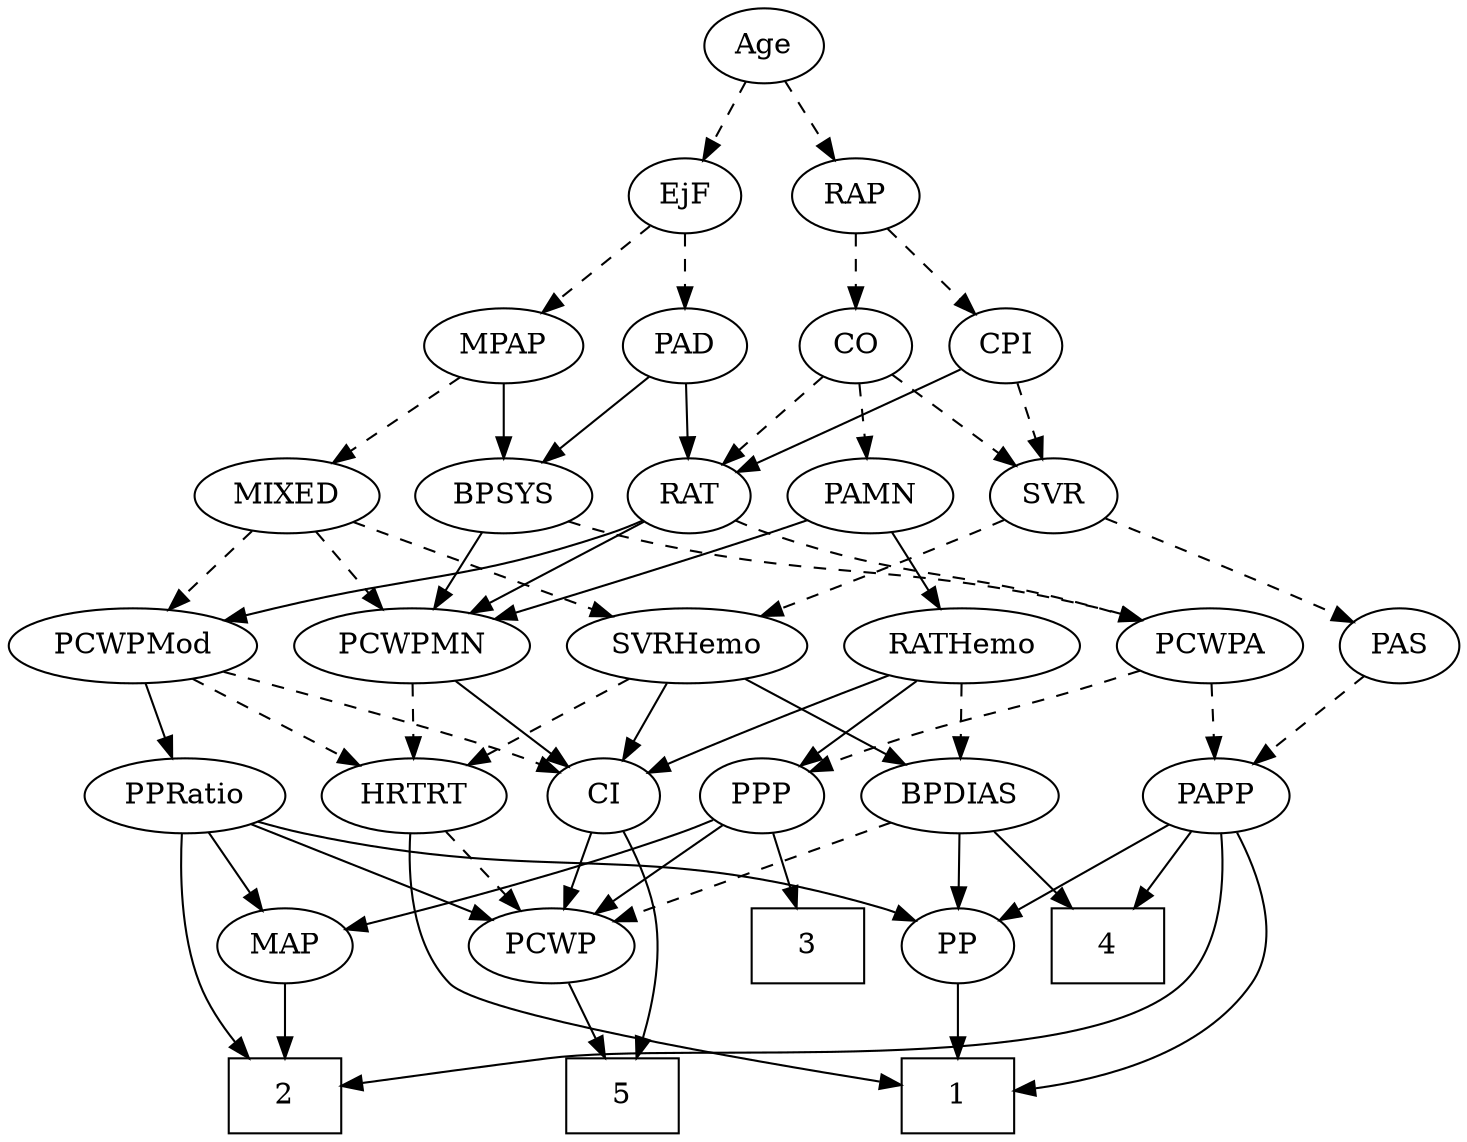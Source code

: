 strict digraph {
	graph [bb="0,0,630.05,540"];
	node [label="\N"];
	1	[height=0.5,
		pos="478.05,18",
		shape=box,
		width=0.75];
	2	[height=0.5,
		pos="330.05,18",
		shape=box,
		width=0.75];
	3	[height=0.5,
		pos="406.05,90",
		shape=box,
		width=0.75];
	4	[height=0.5,
		pos="550.05,90",
		shape=box,
		width=0.75];
	5	[height=0.5,
		pos="177.05,18",
		shape=box,
		width=0.75];
	Age	[height=0.5,
		pos="334.05,522",
		width=0.75];
	EjF	[height=0.5,
		pos="297.05,450",
		width=0.75];
	Age -> EjF	[pos="e,305.58,467.15 325.46,504.76 320.98,496.28 315.39,485.71 310.36,476.2",
		style=dashed];
	RAP	[height=0.5,
		pos="375.05,450",
		width=0.77632];
	Age -> RAP	[pos="e,365.59,467.15 343.55,504.76 348.57,496.19 354.84,485.49 360.46,475.9",
		style=dashed];
	MPAP	[height=0.5,
		pos="206.05,378",
		width=0.97491];
	EjF -> MPAP	[pos="e,224.65,393.31 279.93,435.83 266.64,425.61 247.96,411.24 232.71,399.51",
		style=dashed];
	PAD	[height=0.5,
		pos="297.05,378",
		width=0.79437];
	EjF -> PAD	[pos="e,297.05,396.1 297.05,431.7 297.05,423.98 297.05,414.71 297.05,406.11",
		style=dashed];
	CO	[height=0.5,
		pos="375.05,378",
		width=0.75];
	RAP -> CO	[pos="e,375.05,396.1 375.05,431.7 375.05,423.98 375.05,414.71 375.05,406.11",
		style=dashed];
	CPI	[height=0.5,
		pos="447.05,378",
		width=0.75];
	RAP -> CPI	[pos="e,432.15,393.49 389.96,434.5 400,424.73 413.42,411.69 424.73,400.7",
		style=dashed];
	MIXED	[height=0.5,
		pos="110.05,306",
		width=1.1193];
	PCWPMod	[height=0.5,
		pos="170.05,234",
		width=1.4443];
	MIXED -> PCWPMod	[pos="e,155.79,251.63 123.96,288.76 131.43,280.06 140.78,269.15 149.1,259.43",
		style=dashed];
	PCWPMN	[height=0.5,
		pos="50.046,234",
		width=1.3902];
	MIXED -> PCWPMN	[pos="e,64.303,251.63 96.13,288.76 88.665,280.06 79.314,269.15 70.99,259.43",
		style=dashed];
	SVRHemo	[height=0.5,
		pos="290.05,234",
		width=1.3902];
	MIXED -> SVRHemo	[pos="e,257.38,247.7 139.37,293.6 168.83,282.14 214.55,264.36 247.9,251.39",
		style=dashed];
	MPAP -> MIXED	[pos="e,130.1,321.63 186.62,362.83 172.75,352.72 153.88,338.96 138.34,327.63",
		style=dashed];
	BPSYS	[height=0.5,
		pos="206.05,306",
		width=1.0471];
	MPAP -> BPSYS	[pos="e,206.05,324.1 206.05,359.7 206.05,351.98 206.05,342.71 206.05,334.11",
		style=solid];
	PCWPA	[height=0.5,
		pos="516.05,234",
		width=1.1555];
	BPSYS -> PCWPA	[pos="e,485.25,246.11 234.12,293.92 240.29,291.75 246.84,289.64 253.05,288 345.46,263.65 372.33,275.18 465.05,252 468.45,251.15 471.96,\
250.18 475.47,249.15",
		style=dashed];
	BPSYS -> PCWPMN	[pos="e,80.111,248.49 179.58,293.13 154.82,282.02 117.53,265.28 89.304,252.62",
		style=solid];
	PAD -> BPSYS	[pos="e,225.11,321.66 279.5,363.5 266.34,353.38 248.08,339.34 233.07,327.79",
		style=solid];
	RAT	[height=0.5,
		pos="380.05,306",
		width=0.75827];
	PAD -> RAT	[pos="e,363.96,320.56 313.44,363.17 325.69,352.85 342.6,338.58 356.32,327.01",
		style=solid];
	PAMN	[height=0.5,
		pos="298.05,306",
		width=1.011];
	CO -> PAMN	[pos="e,314.67,322.11 359.46,362.83 348.79,353.13 334.43,340.08 322.28,329.03",
		style=dashed];
	CO -> RAT	[pos="e,378.82,324.1 376.28,359.7 376.83,351.98 377.49,342.71 378.11,334.11",
		style=dashed];
	SVR	[height=0.5,
		pos="453.05,306",
		width=0.77632];
	CO -> SVR	[pos="e,437.4,321.04 390.46,363.17 401.71,353.07 417.15,339.21 429.88,327.79",
		style=dashed];
	PAS	[height=0.5,
		pos="603.05,234",
		width=0.75];
	PAPP	[height=0.5,
		pos="556.05,162",
		width=0.88464];
	PAS -> PAPP	[pos="e,566.99,179.31 592.38,217.12 586.57,208.47 579.26,197.58 572.72,187.83",
		style=dashed];
	RATHemo	[height=0.5,
		pos="407.05,234",
		width=1.3721];
	PAMN -> RATHemo	[pos="e,383.56,250.08 319.32,291.34 335.19,281.15 357.13,267.06 375.1,255.52",
		style=solid];
	PAMN -> PCWPMN	[pos="e,87.443,245.99 270.62,294.06 264.85,291.92 258.78,289.79 253.05,288 190.08,268.31 172.75,269.14 109.05,252 105.22,250.97 101.26,\
249.88 97.282,248.77",
		style=solid];
	BPDIAS	[height=0.5,
		pos="462.05,162",
		width=1.1735];
	RATHemo -> BPDIAS	[pos="e,449.1,179.47 420.08,216.41 426.86,207.78 435.28,197.06 442.8,187.5",
		style=dashed];
	PPP	[height=0.5,
		pos="375.05,162",
		width=0.75];
	RATHemo -> PPP	[pos="e,382.5,179.31 399.3,216.05 395.51,207.77 390.87,197.62 386.67,188.42",
		style=solid];
	CI	[height=0.5,
		pos="201.05,162",
		width=0.75];
	RATHemo -> CI	[pos="e,222.15,173.57 369.92,222.08 327.68,209.55 261.38,189.49 237.05,180 235.21,179.28 233.34,178.52 231.46,177.72",
		style=solid];
	CPI -> RAT	[pos="e,394.37,321.97 433.16,362.5 424.03,352.96 411.9,340.28 401.54,329.46",
		style=solid];
	CPI -> SVR	[pos="e,451.58,324.1 448.53,359.7 449.19,351.98 449.98,342.71 450.72,334.11",
		style=dashed];
	RAT -> PCWPMod	[pos="e,208.58,246.15 358.73,294.62 353.65,292.31 348.2,289.96 343.05,288 320.17,279.29 261.02,261.54 218.25,248.98",
		style=solid];
	RAT -> PCWPA	[pos="e,490.19,248.31 401,294.22 422.37,283.22 455.89,265.96 481.25,252.91",
		style=dashed];
	RAT -> PCWPMN	[pos="e,86.683,246.34 359.31,294.25 354.11,291.9 348.46,289.63 343.05,288 242.27,257.74 211.81,274.61 109.05,252 104.95,251.1 100.71,250.07 \
96.482,248.98",
		style=solid];
	SVR -> PAS	[pos="e,581.74,245.09 475.35,294.68 498.34,284.03 535.23,266.91 567.05,252 568.83,251.16 570.66,250.3 572.51,249.43",
		style=dashed];
	SVR -> SVRHemo	[pos="e,321.75,248 430.79,294.63 425.95,292.42 420.83,290.11 416.05,288 387.86,275.6 355.87,262.15 331.18,251.9",
		style=dashed];
	PPRatio	[height=0.5,
		pos="286.05,162",
		width=1.1013];
	PCWPMod -> PPRatio	[pos="e,263.17,176.8 194.93,217.98 212.32,207.49 235.69,193.39 254.4,182.09",
		style=solid];
	PCWPMod -> CI	[pos="e,193.61,179.79 177.55,216.05 181.13,207.97 185.49,198.12 189.48,189.11",
		style=dashed];
	HRTRT	[height=0.5,
		pos="116.05,162",
		width=1.1013];
	PCWPMod -> HRTRT	[pos="e,128.75,179.47 157.25,216.41 150.59,207.78 142.32,197.06 134.94,187.5",
		style=dashed];
	PCWPA -> PPP	[pos="e,396.04,173.42 489.85,220 465.84,208.08 430.3,190.43 405.14,177.94",
		style=dashed];
	PCWPA -> PAPP	[pos="e,546.63,179.47 525.53,216.41 530.31,208.04 536.21,197.71 541.55,188.37",
		style=dashed];
	PCWPMN -> CI	[pos="e,179.74,173.1 79.865,219.35 103.1,208.69 136.16,193.48 165.05,180 166.83,179.17 168.66,178.31 170.51,177.44",
		style=solid];
	PCWPMN -> HRTRT	[pos="e,100.82,179.15 65.353,216.76 73.85,207.75 84.568,196.39 93.958,186.43",
		style=dashed];
	SVRHemo -> BPDIAS	[pos="e,432.56,175 321.99,220 350.57,208.37 392.54,191.29 423.08,178.86",
		style=solid];
	SVRHemo -> CI	[pos="e,217.88,176.24 269.85,217.12 256.85,206.89 239.87,193.53 226.02,182.65",
		style=solid];
	SVRHemo -> HRTRT	[pos="e,144.73,174.54 257.73,220 228.46,208.22 185.31,190.87 154.33,178.4",
		style=dashed];
	BPDIAS -> 4	[pos="e,528.51,108.13 481.14,145.81 492.59,136.71 507.38,124.94 520.33,114.64",
		style=solid];
	PP	[height=0.5,
		pos="478.05,90",
		width=0.75];
	BPDIAS -> PP	[pos="e,474.1,108.28 465.92,144.05 467.7,136.26 469.86,126.82 471.86,118.08",
		style=solid];
	PCWP	[height=0.5,
		pos="208.05,90",
		width=0.97491];
	BPDIAS -> PCWP	[pos="e,239.18,98.446 430.32,150.06 423.96,147.97 417.31,145.86 411.05,144 355.36,127.47 290.27,110.96 249.1,100.87",
		style=dashed];
	MAP	[height=0.5,
		pos="330.05,90",
		width=0.84854];
	MAP -> 2	[pos="e,330.05,36.104 330.05,71.697 330.05,63.983 330.05,54.712 330.05,46.112",
		style=solid];
	PP -> 1	[pos="e,478.05,36.104 478.05,71.697 478.05,63.983 478.05,54.712 478.05,46.112",
		style=solid];
	PPP -> 3	[pos="e,398.32,108.45 382.39,144.41 385.92,136.45 390.23,126.72 394.2,117.76",
		style=solid];
	PPP -> MAP	[pos="e,340.53,107.31 364.83,145.12 359.28,136.47 352.27,125.58 346.01,115.83",
		style=solid];
	PPP -> PCWP	[pos="e,234.83,102.12 352.63,151.44 346.9,149.01 340.75,146.4 335.05,144 304.39,131.09 269.52,116.55 244.08,105.97",
		style=solid];
	PPRatio -> 2	[pos="e,312.97,36.015 283.89,144.02 282.23,125.68 281.45,95.865 290.05,72 293.68,61.913 299.95,52.161 306.47,43.831",
		style=solid];
	PPRatio -> MAP	[pos="e,319.69,107.47 296.47,144.41 301.79,135.95 308.36,125.49 314.28,116.08",
		style=solid];
	PPRatio -> PP	[pos="e,456.9,101.47 317.37,150.82 355.93,138.22 419.11,117.28 442.05,108 443.87,107.26 445.74,106.48 447.61,105.66",
		style=solid];
	PPRatio -> PCWP	[pos="e,224.77,106.01 268.73,145.46 258.09,135.91 244.28,123.51 232.52,112.96",
		style=solid];
	PCWP -> 5	[pos="e,184.7,36.275 200.54,72.055 197.01,64.091 192.73,54.411 188.79,45.51",
		style=solid];
	CI -> 5	[pos="e,170.12,36.09 186.92,146.14 178.48,136.19 168.56,122.34 164.05,108 157.63,87.608 161.79,63.576 167.06,45.627",
		style=solid];
	CI -> PCWP	[pos="e,206.34,108.1 202.78,143.7 203.55,135.98 204.47,126.71 205.33,118.11",
		style=solid];
	PAPP -> 1	[pos="e,505.07,20.4 578.56,149 593.06,139.89 610.72,125.88 619.05,108 625.8,93.495 628.15,85.154 619.05,72 595.87,38.534 548.75,26.17 \
515.37,21.62",
		style=solid];
	PAPP -> 2	[pos="e,357.49,23.726 569.34,145.57 584.12,126.45 603.75,93.749 586.05,72 579.13,63.505 437.01,37.673 367.58,25.49",
		style=solid];
	PAPP -> 4	[pos="e,551.51,108.1 554.56,143.7 553.9,135.98 553.11,126.71 552.37,118.11",
		style=solid];
	PAPP -> PP	[pos="e,493.5,104.87 539.5,146.15 528.35,136.15 513.48,122.8 501.16,111.75",
		style=solid];
	HRTRT -> 1	[pos="e,451.04,23.236 120.34,143.86 126.42,123.32 139.64,89.484 164.05,72 169.68,67.966 359.03,37.751 440.92,24.831",
		style=solid];
	HRTRT -> PCWP	[pos="e,189.19,105.35 135.56,146.15 148.78,136.09 166.44,122.65 181.02,111.56",
		style=dashed];
}
